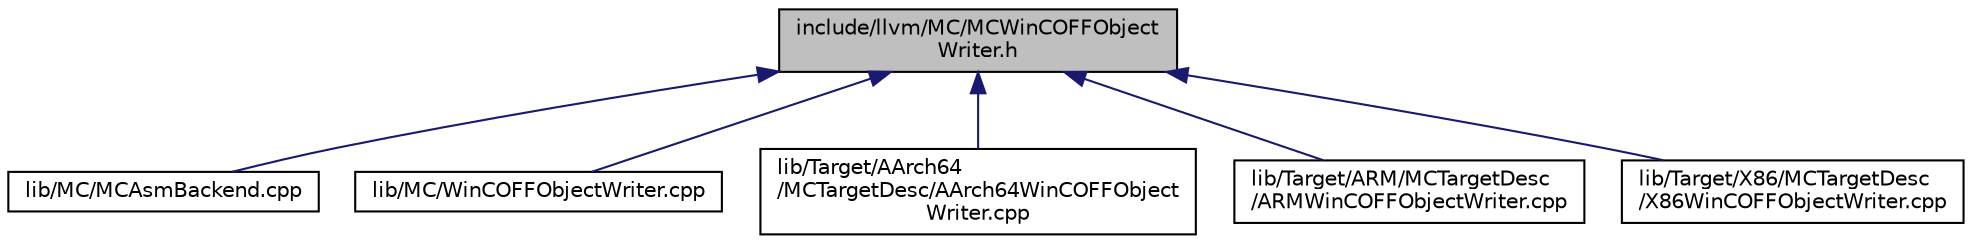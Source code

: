 digraph "include/llvm/MC/MCWinCOFFObjectWriter.h"
{
 // LATEX_PDF_SIZE
  bgcolor="transparent";
  edge [fontname="Helvetica",fontsize="10",labelfontname="Helvetica",labelfontsize="10"];
  node [fontname="Helvetica",fontsize="10",shape=record];
  Node1 [label="include/llvm/MC/MCWinCOFFObject\lWriter.h",height=0.2,width=0.4,color="black", fillcolor="grey75", style="filled", fontcolor="black",tooltip=" "];
  Node1 -> Node2 [dir="back",color="midnightblue",fontsize="10",style="solid",fontname="Helvetica"];
  Node2 [label="lib/MC/MCAsmBackend.cpp",height=0.2,width=0.4,color="black",URL="$MCAsmBackend_8cpp.html",tooltip=" "];
  Node1 -> Node3 [dir="back",color="midnightblue",fontsize="10",style="solid",fontname="Helvetica"];
  Node3 [label="lib/MC/WinCOFFObjectWriter.cpp",height=0.2,width=0.4,color="black",URL="$WinCOFFObjectWriter_8cpp.html",tooltip=" "];
  Node1 -> Node4 [dir="back",color="midnightblue",fontsize="10",style="solid",fontname="Helvetica"];
  Node4 [label="lib/Target/AArch64\l/MCTargetDesc/AArch64WinCOFFObject\lWriter.cpp",height=0.2,width=0.4,color="black",URL="$AArch64WinCOFFObjectWriter_8cpp.html",tooltip=" "];
  Node1 -> Node5 [dir="back",color="midnightblue",fontsize="10",style="solid",fontname="Helvetica"];
  Node5 [label="lib/Target/ARM/MCTargetDesc\l/ARMWinCOFFObjectWriter.cpp",height=0.2,width=0.4,color="black",URL="$ARMWinCOFFObjectWriter_8cpp.html",tooltip=" "];
  Node1 -> Node6 [dir="back",color="midnightblue",fontsize="10",style="solid",fontname="Helvetica"];
  Node6 [label="lib/Target/X86/MCTargetDesc\l/X86WinCOFFObjectWriter.cpp",height=0.2,width=0.4,color="black",URL="$X86WinCOFFObjectWriter_8cpp.html",tooltip=" "];
}
